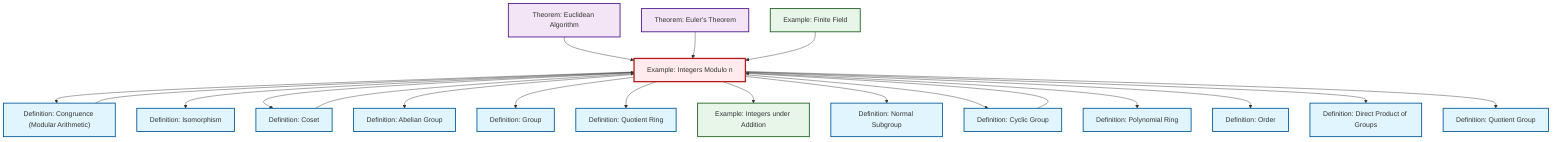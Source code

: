 graph TD
    classDef definition fill:#e1f5fe,stroke:#01579b,stroke-width:2px
    classDef theorem fill:#f3e5f5,stroke:#4a148c,stroke-width:2px
    classDef axiom fill:#fff3e0,stroke:#e65100,stroke-width:2px
    classDef example fill:#e8f5e9,stroke:#1b5e20,stroke-width:2px
    classDef current fill:#ffebee,stroke:#b71c1c,stroke-width:3px
    ex-integers-addition["Example: Integers under Addition"]:::example
    def-order["Definition: Order"]:::definition
    ex-finite-field["Example: Finite Field"]:::example
    def-isomorphism["Definition: Isomorphism"]:::definition
    def-quotient-ring["Definition: Quotient Ring"]:::definition
    def-cyclic-group["Definition: Cyclic Group"]:::definition
    def-polynomial-ring["Definition: Polynomial Ring"]:::definition
    def-group["Definition: Group"]:::definition
    thm-euler["Theorem: Euler's Theorem"]:::theorem
    def-coset["Definition: Coset"]:::definition
    ex-quotient-integers-mod-n["Example: Integers Modulo n"]:::example
    def-direct-product["Definition: Direct Product of Groups"]:::definition
    def-quotient-group["Definition: Quotient Group"]:::definition
    def-abelian-group["Definition: Abelian Group"]:::definition
    def-normal-subgroup["Definition: Normal Subgroup"]:::definition
    thm-euclidean-algorithm["Theorem: Euclidean Algorithm"]:::theorem
    def-congruence["Definition: Congruence (Modular Arithmetic)"]:::definition
    ex-quotient-integers-mod-n --> def-congruence
    ex-quotient-integers-mod-n --> def-isomorphism
    ex-quotient-integers-mod-n --> def-coset
    ex-quotient-integers-mod-n --> def-abelian-group
    ex-quotient-integers-mod-n --> def-group
    thm-euclidean-algorithm --> ex-quotient-integers-mod-n
    ex-quotient-integers-mod-n --> def-quotient-ring
    ex-quotient-integers-mod-n --> ex-integers-addition
    def-congruence --> ex-quotient-integers-mod-n
    def-coset --> ex-quotient-integers-mod-n
    ex-quotient-integers-mod-n --> def-normal-subgroup
    thm-euler --> ex-quotient-integers-mod-n
    ex-quotient-integers-mod-n --> def-cyclic-group
    ex-quotient-integers-mod-n --> def-polynomial-ring
    ex-quotient-integers-mod-n --> def-order
    ex-quotient-integers-mod-n --> def-direct-product
    ex-quotient-integers-mod-n --> def-quotient-group
    ex-finite-field --> ex-quotient-integers-mod-n
    def-cyclic-group --> ex-quotient-integers-mod-n
    class ex-quotient-integers-mod-n current
